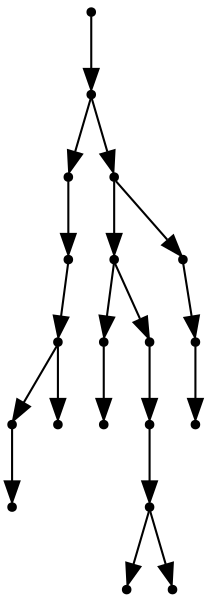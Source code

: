 digraph {
  19 [shape=point];
  18 [shape=point];
  5 [shape=point];
  4 [shape=point];
  3 [shape=point];
  1 [shape=point];
  0 [shape=point];
  2 [shape=point];
  17 [shape=point];
  13 [shape=point];
  7 [shape=point];
  6 [shape=point];
  12 [shape=point];
  11 [shape=point];
  10 [shape=point];
  8 [shape=point];
  9 [shape=point];
  16 [shape=point];
  15 [shape=point];
  14 [shape=point];
19 -> 18;
18 -> 5;
5 -> 4;
4 -> 3;
3 -> 1;
1 -> 0;
3 -> 2;
18 -> 17;
17 -> 13;
13 -> 7;
7 -> 6;
13 -> 12;
12 -> 11;
11 -> 10;
10 -> 8;
10 -> 9;
17 -> 16;
16 -> 15;
15 -> 14;
}
